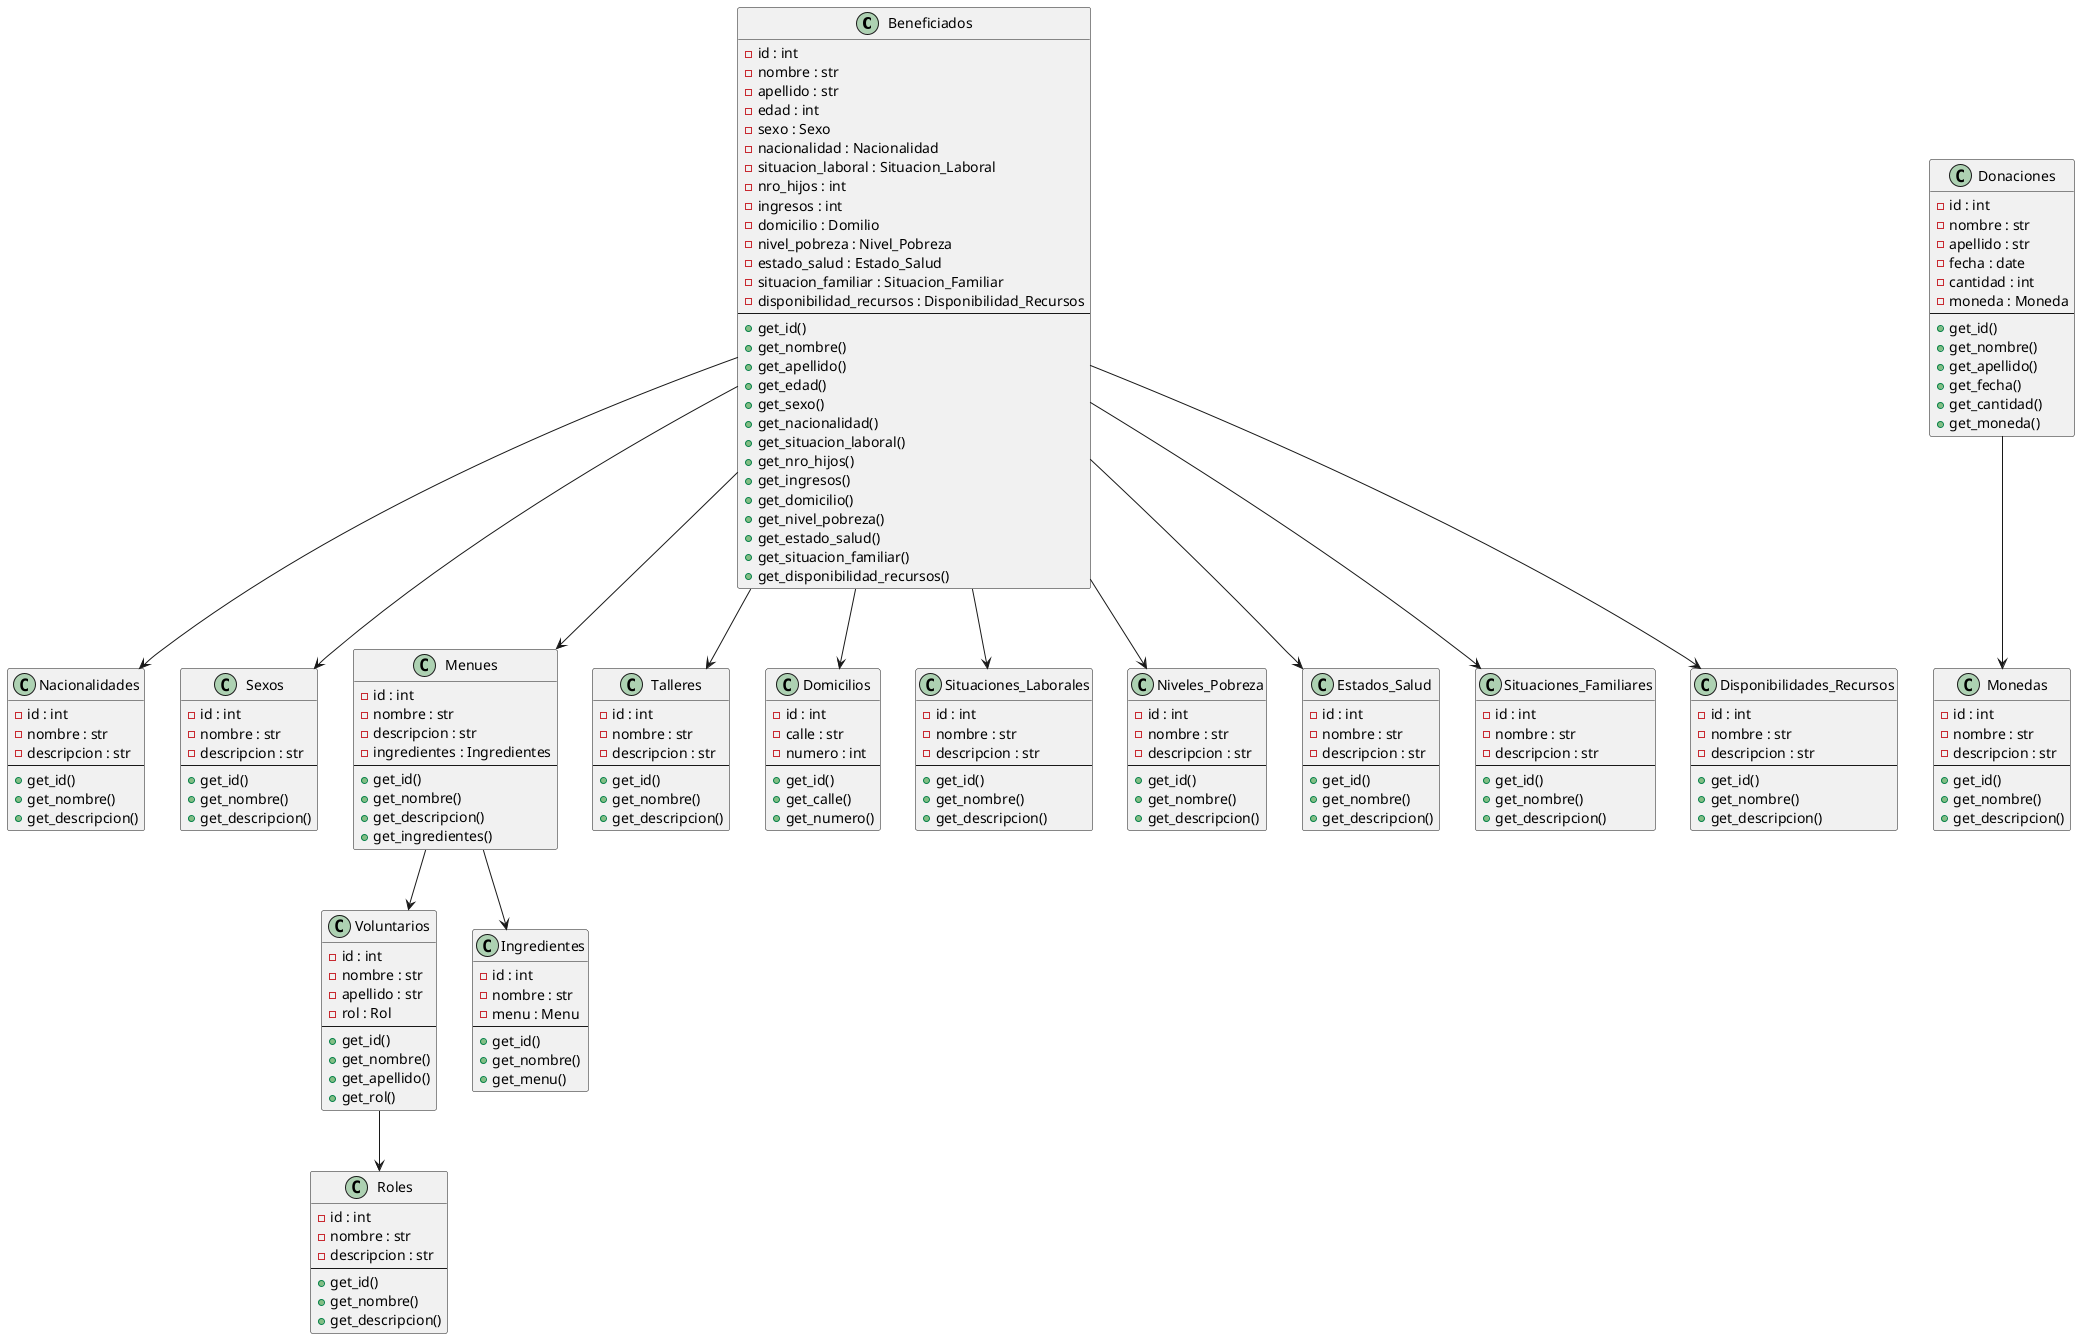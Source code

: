 @startuml diagram

class Beneficiados {
    -id : int
    -nombre : str
    -apellido : str
    -edad : int
    -sexo : Sexo
    -nacionalidad : Nacionalidad
    -situacion_laboral : Situacion_Laboral
    -nro_hijos : int
    -ingresos : int
    -domicilio : Domilio
    -nivel_pobreza : Nivel_Pobreza
    -estado_salud : Estado_Salud
    -situacion_familiar : Situacion_Familiar
    -disponibilidad_recursos : Disponibilidad_Recursos
    --
    +get_id()
    +get_nombre()
    +get_apellido()
    +get_edad()
    +get_sexo()
    +get_nacionalidad()
    +get_situacion_laboral()
    +get_nro_hijos()
    +get_ingresos()
    +get_domicilio()
    +get_nivel_pobreza()
    +get_estado_salud()
    +get_situacion_familiar()
    +get_disponibilidad_recursos()
}

class Nacionalidades {
    -id : int
    -nombre : str
    -descripcion : str
    --
    +get_id()
    +get_nombre()
    +get_descripcion()
}

class Sexos {
    -id : int
    -nombre : str
    -descripcion : str
    --
    +get_id()
    +get_nombre()
    +get_descripcion()
}

class Voluntarios {
    -id : int
    -nombre : str
    -apellido : str
    -rol : Rol
    --
    +get_id()
    +get_nombre()
    +get_apellido()
    +get_rol()
}

class Donaciones {
    -id : int
    -nombre : str
    -apellido : str
    -fecha : date
    -cantidad : int
    -moneda : Moneda
    --
    +get_id()
    +get_nombre()
    +get_apellido()
    +get_fecha()
    +get_cantidad()
    +get_moneda()
}

class Menues {
    -id : int
    -nombre : str    
    -descripcion : str
    -ingredientes : Ingredientes
    --
    +get_id()
    +get_nombre()
    +get_descripcion()
    +get_ingredientes()
}

class Ingredientes {
    -id : int
    -nombre : str
    -menu : Menu
    --
    +get_id()
    +get_nombre()
    +get_menu()
}

class Talleres {
    -id : int
    -nombre : str
    -descripcion : str
    --
    +get_id()
    +get_nombre()
    +get_descripcion()
}

class Domicilios {
    -id : int
    -calle : str
    -numero : int
    --
    +get_id()
    +get_calle()
    +get_numero()
}

class Situaciones_Laborales {
    -id : int
    -nombre : str
    -descripcion : str
    --
    +get_id()
    +get_nombre()
    +get_descripcion()
}

class Niveles_Pobreza {
    -id : int
    -nombre : str
    -descripcion : str
    --
    +get_id()
    +get_nombre()
    +get_descripcion()
}

class Estados_Salud {
    -id : int
    -nombre : str
    -descripcion : str
    --
    +get_id()
    +get_nombre()
    +get_descripcion()
}

class Situaciones_Familiares {
    -id : int
    -nombre : str
    -descripcion : str
    --
    +get_id()
    +get_nombre()
    +get_descripcion()
}

class Disponibilidades_Recursos {
    -id : int
    -nombre : str
    -descripcion : str
    --
    +get_id()
    +get_nombre()
    +get_descripcion()
}

class Roles {
    -id : int
    -nombre : str
    -descripcion : str
    --
    +get_id()
    +get_nombre()
    +get_descripcion()
}

class Monedas {
    -id : int
    -nombre : str
    -descripcion : str
    --
    +get_id()
    +get_nombre()
    +get_descripcion()
}



Voluntarios --> Roles
Beneficiados --> Situaciones_Laborales
Beneficiados --> Domicilios
Beneficiados --> Niveles_Pobreza
Beneficiados --> Estados_Salud
Beneficiados --> Situaciones_Familiares
Beneficiados --> Disponibilidades_Recursos
Beneficiados --> Menues
Menues --> Ingredientes
Menues --> Voluntarios
Donaciones --> Monedas
Beneficiados --> Talleres
Beneficiados --> Sexos
Beneficiados --> Nacionalidades
